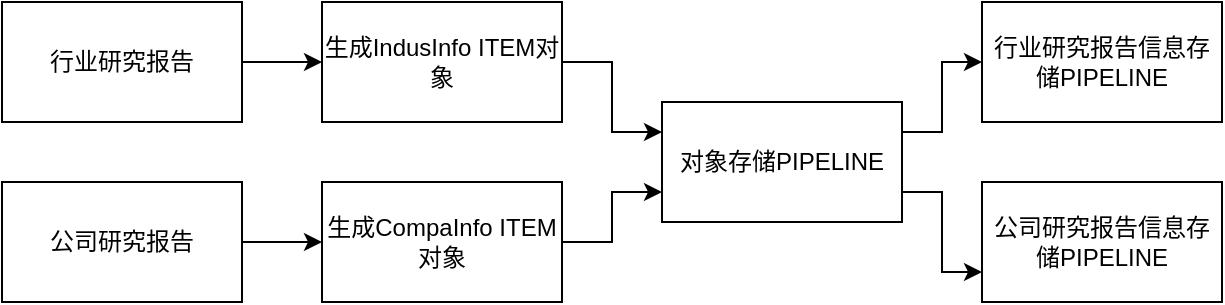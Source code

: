 <mxfile version="16.5.3" type="github">
  <diagram id="YaY22ZkgqEt81eUWLnHo" name="第 1 页">
    <mxGraphModel dx="786" dy="315" grid="1" gridSize="10" guides="1" tooltips="1" connect="1" arrows="1" fold="1" page="1" pageScale="1" pageWidth="850" pageHeight="1100" math="0" shadow="0">
      <root>
        <mxCell id="0" />
        <mxCell id="1" parent="0" />
        <mxCell id="uHbFfSkzUJROTrvsQGHn-6" style="edgeStyle=orthogonalEdgeStyle;rounded=0;orthogonalLoop=1;jettySize=auto;html=1;exitX=1;exitY=0.5;exitDx=0;exitDy=0;" parent="1" source="uHbFfSkzUJROTrvsQGHn-4" target="uHbFfSkzUJROTrvsQGHn-5" edge="1">
          <mxGeometry relative="1" as="geometry" />
        </mxCell>
        <mxCell id="uHbFfSkzUJROTrvsQGHn-4" value="行业研究报告" style="rounded=0;whiteSpace=wrap;html=1;" parent="1" vertex="1">
          <mxGeometry x="80" y="160" width="120" height="60" as="geometry" />
        </mxCell>
        <mxCell id="8b5ZtcTsAjQhletRWybf-4" style="edgeStyle=orthogonalEdgeStyle;rounded=0;orthogonalLoop=1;jettySize=auto;html=1;exitX=1;exitY=0.5;exitDx=0;exitDy=0;entryX=0;entryY=0.25;entryDx=0;entryDy=0;" edge="1" parent="1" source="uHbFfSkzUJROTrvsQGHn-5" target="uHbFfSkzUJROTrvsQGHn-7">
          <mxGeometry relative="1" as="geometry" />
        </mxCell>
        <mxCell id="uHbFfSkzUJROTrvsQGHn-5" value="生成IndusInfo ITEM对象" style="rounded=0;whiteSpace=wrap;html=1;" parent="1" vertex="1">
          <mxGeometry x="240" y="160" width="120" height="60" as="geometry" />
        </mxCell>
        <mxCell id="8b5ZtcTsAjQhletRWybf-8" style="edgeStyle=orthogonalEdgeStyle;rounded=0;orthogonalLoop=1;jettySize=auto;html=1;exitX=1;exitY=0.25;exitDx=0;exitDy=0;entryX=0;entryY=0.5;entryDx=0;entryDy=0;" edge="1" parent="1" source="uHbFfSkzUJROTrvsQGHn-7" target="8b5ZtcTsAjQhletRWybf-6">
          <mxGeometry relative="1" as="geometry" />
        </mxCell>
        <mxCell id="8b5ZtcTsAjQhletRWybf-9" style="edgeStyle=orthogonalEdgeStyle;rounded=0;orthogonalLoop=1;jettySize=auto;html=1;exitX=1;exitY=0.75;exitDx=0;exitDy=0;entryX=0;entryY=0.75;entryDx=0;entryDy=0;" edge="1" parent="1" source="uHbFfSkzUJROTrvsQGHn-7" target="8b5ZtcTsAjQhletRWybf-7">
          <mxGeometry relative="1" as="geometry" />
        </mxCell>
        <mxCell id="uHbFfSkzUJROTrvsQGHn-7" value="对象存储PIPELINE" style="rounded=0;whiteSpace=wrap;html=1;" parent="1" vertex="1">
          <mxGeometry x="410" y="210" width="120" height="60" as="geometry" />
        </mxCell>
        <mxCell id="8b5ZtcTsAjQhletRWybf-1" style="edgeStyle=orthogonalEdgeStyle;rounded=0;orthogonalLoop=1;jettySize=auto;html=1;exitX=1;exitY=0.5;exitDx=0;exitDy=0;" edge="1" parent="1" source="8b5ZtcTsAjQhletRWybf-2" target="8b5ZtcTsAjQhletRWybf-3">
          <mxGeometry relative="1" as="geometry" />
        </mxCell>
        <mxCell id="8b5ZtcTsAjQhletRWybf-2" value="公司研究报告" style="rounded=0;whiteSpace=wrap;html=1;" vertex="1" parent="1">
          <mxGeometry x="80" y="250" width="120" height="60" as="geometry" />
        </mxCell>
        <mxCell id="8b5ZtcTsAjQhletRWybf-5" style="edgeStyle=orthogonalEdgeStyle;rounded=0;orthogonalLoop=1;jettySize=auto;html=1;exitX=1;exitY=0.5;exitDx=0;exitDy=0;entryX=0;entryY=0.75;entryDx=0;entryDy=0;" edge="1" parent="1" source="8b5ZtcTsAjQhletRWybf-3" target="uHbFfSkzUJROTrvsQGHn-7">
          <mxGeometry relative="1" as="geometry" />
        </mxCell>
        <mxCell id="8b5ZtcTsAjQhletRWybf-3" value="生成CompaInfo ITEM对象" style="rounded=0;whiteSpace=wrap;html=1;" vertex="1" parent="1">
          <mxGeometry x="240" y="250" width="120" height="60" as="geometry" />
        </mxCell>
        <mxCell id="8b5ZtcTsAjQhletRWybf-6" value="行业研究报告信息存储PIPELINE" style="rounded=0;whiteSpace=wrap;html=1;" vertex="1" parent="1">
          <mxGeometry x="570" y="160" width="120" height="60" as="geometry" />
        </mxCell>
        <mxCell id="8b5ZtcTsAjQhletRWybf-7" value="公司研究报告信息存储PIPELINE" style="rounded=0;whiteSpace=wrap;html=1;" vertex="1" parent="1">
          <mxGeometry x="570" y="250" width="120" height="60" as="geometry" />
        </mxCell>
      </root>
    </mxGraphModel>
  </diagram>
</mxfile>
